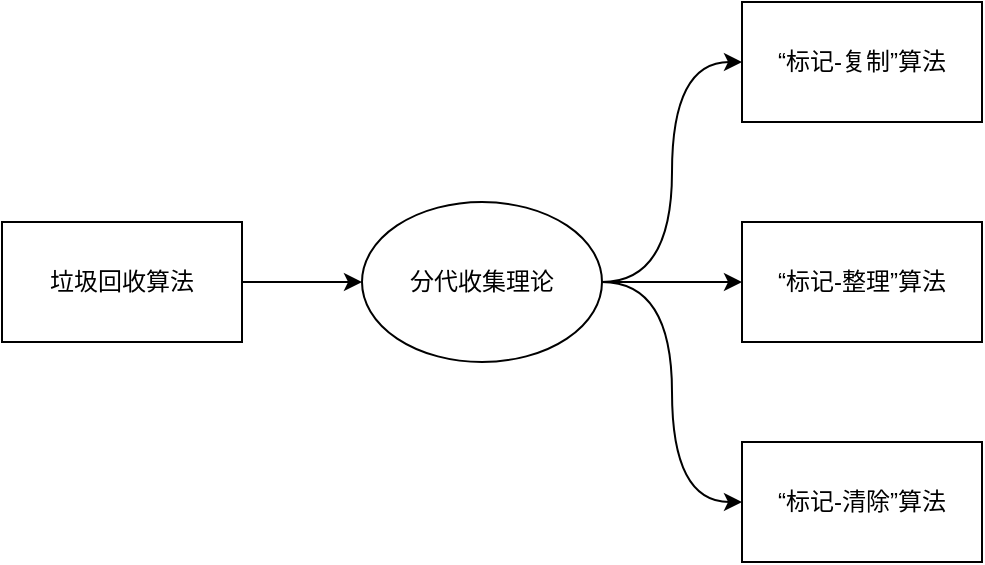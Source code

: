 <mxfile version="25.0.2">
  <diagram name="第 1 页" id="HEl8le1XAwdvDUwdLZfc">
    <mxGraphModel dx="729" dy="495" grid="1" gridSize="10" guides="1" tooltips="1" connect="1" arrows="1" fold="1" page="1" pageScale="1" pageWidth="827" pageHeight="1169" math="0" shadow="0">
      <root>
        <mxCell id="0" />
        <mxCell id="1" parent="0" />
        <mxCell id="VywuWm22lUzblOZ3YF7h-3" style="edgeStyle=orthogonalEdgeStyle;rounded=0;orthogonalLoop=1;jettySize=auto;html=1;exitX=1;exitY=0.5;exitDx=0;exitDy=0;entryX=0;entryY=0.5;entryDx=0;entryDy=0;curved=1;" parent="1" source="VywuWm22lUzblOZ3YF7h-1" target="VywuWm22lUzblOZ3YF7h-2" edge="1">
          <mxGeometry relative="1" as="geometry" />
        </mxCell>
        <mxCell id="VywuWm22lUzblOZ3YF7h-1" value="垃圾回收算法" style="rounded=0;whiteSpace=wrap;html=1;" parent="1" vertex="1">
          <mxGeometry x="40" y="200" width="120" height="60" as="geometry" />
        </mxCell>
        <mxCell id="VywuWm22lUzblOZ3YF7h-7" style="rounded=0;orthogonalLoop=1;jettySize=auto;html=1;exitX=1;exitY=0.5;exitDx=0;exitDy=0;entryX=0;entryY=0.5;entryDx=0;entryDy=0;edgeStyle=orthogonalEdgeStyle;curved=1;" parent="1" source="VywuWm22lUzblOZ3YF7h-2" target="VywuWm22lUzblOZ3YF7h-4" edge="1">
          <mxGeometry relative="1" as="geometry" />
        </mxCell>
        <mxCell id="VywuWm22lUzblOZ3YF7h-8" style="edgeStyle=orthogonalEdgeStyle;rounded=0;orthogonalLoop=1;jettySize=auto;html=1;exitX=1;exitY=0.5;exitDx=0;exitDy=0;entryX=0;entryY=0.5;entryDx=0;entryDy=0;curved=1;" parent="1" source="VywuWm22lUzblOZ3YF7h-2" target="VywuWm22lUzblOZ3YF7h-5" edge="1">
          <mxGeometry relative="1" as="geometry" />
        </mxCell>
        <mxCell id="VywuWm22lUzblOZ3YF7h-9" style="edgeStyle=orthogonalEdgeStyle;rounded=0;orthogonalLoop=1;jettySize=auto;html=1;exitX=1;exitY=0.5;exitDx=0;exitDy=0;entryX=0;entryY=0.5;entryDx=0;entryDy=0;curved=1;" parent="1" source="VywuWm22lUzblOZ3YF7h-2" target="VywuWm22lUzblOZ3YF7h-6" edge="1">
          <mxGeometry relative="1" as="geometry" />
        </mxCell>
        <mxCell id="VywuWm22lUzblOZ3YF7h-2" value="分代收集理论" style="ellipse;whiteSpace=wrap;html=1;" parent="1" vertex="1">
          <mxGeometry x="220" y="190" width="120" height="80" as="geometry" />
        </mxCell>
        <mxCell id="VywuWm22lUzblOZ3YF7h-4" value="“标记-复制”算法" style="rounded=0;whiteSpace=wrap;html=1;" parent="1" vertex="1">
          <mxGeometry x="410" y="90" width="120" height="60" as="geometry" />
        </mxCell>
        <mxCell id="VywuWm22lUzblOZ3YF7h-5" value="“标记-整理”算法" style="rounded=0;whiteSpace=wrap;html=1;" parent="1" vertex="1">
          <mxGeometry x="410" y="200" width="120" height="60" as="geometry" />
        </mxCell>
        <mxCell id="VywuWm22lUzblOZ3YF7h-6" value="“标记-清除”算法" style="rounded=0;whiteSpace=wrap;html=1;" parent="1" vertex="1">
          <mxGeometry x="410" y="310" width="120" height="60" as="geometry" />
        </mxCell>
      </root>
    </mxGraphModel>
  </diagram>
</mxfile>
